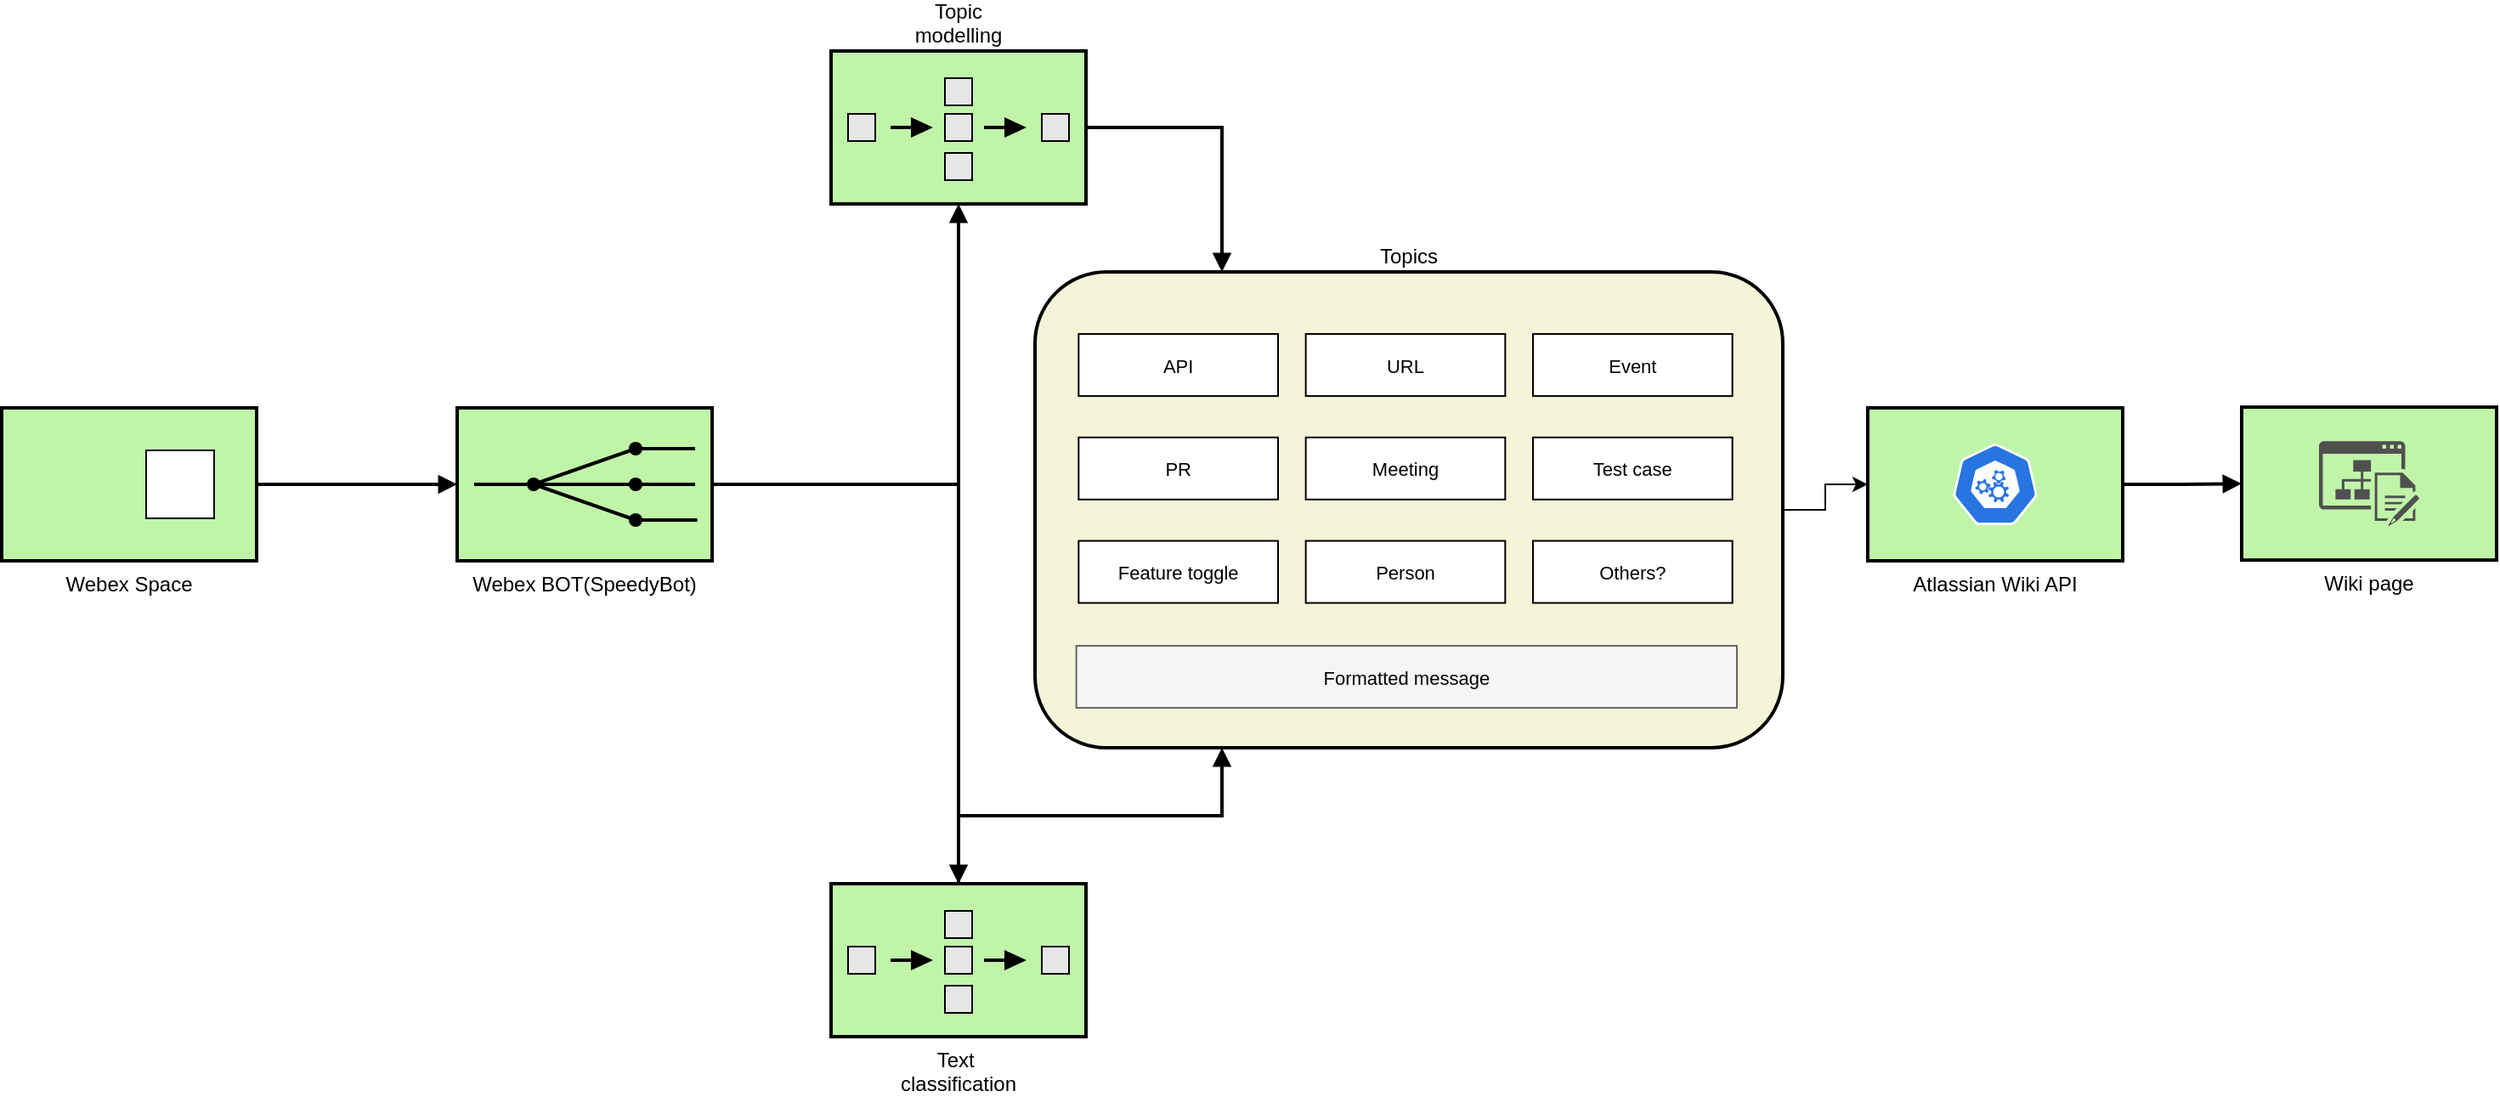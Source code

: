 <mxfile version="24.1.0" type="github">
  <diagram name="Page-1" id="74b105a0-9070-1c63-61bc-23e55f88626e">
    <mxGraphModel dx="2496" dy="1444" grid="1" gridSize="10" guides="1" tooltips="1" connect="1" arrows="1" fold="1" page="1" pageScale="1.5" pageWidth="1169" pageHeight="826" background="none" math="0" shadow="0">
      <root>
        <mxCell id="0" style=";html=1;" />
        <mxCell id="1" style=";html=1;" parent="0" />
        <mxCell id="10b056a9c633e61c-19" style="edgeStyle=orthogonalEdgeStyle;rounded=0;html=1;endArrow=block;endFill=1;jettySize=auto;orthogonalLoop=1;strokeWidth=2;startArrow=none;startFill=0;" parent="1" source="10b056a9c633e61c-2" target="OXvvBqYcgBK15INRSdvP-29" edge="1">
          <mxGeometry relative="1" as="geometry">
            <Array as="points">
              <mxPoint x="735" y="635" />
            </Array>
            <mxPoint x="735" y="430" as="targetPoint" />
          </mxGeometry>
        </mxCell>
        <mxCell id="10b056a9c633e61c-21" style="edgeStyle=orthogonalEdgeStyle;rounded=0;html=1;endArrow=block;endFill=1;jettySize=auto;orthogonalLoop=1;strokeWidth=2;startArrow=none;startFill=0;entryX=0.5;entryY=0;entryDx=0;entryDy=0;entryPerimeter=0;" parent="1" source="10b056a9c633e61c-2" target="10b056a9c633e61c-14" edge="1">
          <mxGeometry relative="1" as="geometry">
            <Array as="points">
              <mxPoint x="735" y="635" />
            </Array>
          </mxGeometry>
        </mxCell>
        <mxCell id="10b056a9c633e61c-2" value="Webex BOT(SpeedyBot)" style="strokeWidth=2;dashed=0;align=center;fontSize=12;fillColor=#c0f5a9;verticalLabelPosition=bottom;verticalAlign=top;shape=mxgraph.eip.recipient_list;" parent="1" vertex="1">
          <mxGeometry x="440" y="590" width="150" height="90" as="geometry" />
        </mxCell>
        <mxCell id="10b056a9c633e61c-17" style="edgeStyle=orthogonalEdgeStyle;rounded=0;html=1;endArrow=block;endFill=1;jettySize=auto;orthogonalLoop=1;strokeWidth=2;startArrow=none;startFill=0;entryX=0;entryY=0.5;entryDx=0;entryDy=0;entryPerimeter=0;" parent="1" source="10b056a9c633e61c-4" target="10b056a9c633e61c-2" edge="1">
          <mxGeometry relative="1" as="geometry">
            <mxPoint x="382" y="635" as="targetPoint" />
          </mxGeometry>
        </mxCell>
        <mxCell id="10b056a9c633e61c-4" value="Webex Space" style="strokeWidth=2;dashed=0;align=center;fontSize=12;shape=rect;verticalLabelPosition=bottom;verticalAlign=top;fillColor=#c0f5a9" parent="1" vertex="1">
          <mxGeometry x="172" y="590" width="150" height="90" as="geometry" />
        </mxCell>
        <mxCell id="10b056a9c633e61c-5" value="" style="strokeWidth=1;dashed=0;align=center;fontSize=8;shape=rect;fillColor=#ffffff;strokeColor=#000000;" parent="10b056a9c633e61c-4" vertex="1">
          <mxGeometry x="85" y="25" width="40" height="40" as="geometry" />
        </mxCell>
        <mxCell id="10b056a9c633e61c-22" style="edgeStyle=orthogonalEdgeStyle;rounded=0;html=1;endArrow=block;endFill=1;jettySize=auto;orthogonalLoop=1;strokeWidth=2;startArrow=none;startFill=0;entryX=0.25;entryY=0;entryDx=0;entryDy=0;exitX=1;exitY=0.5;exitDx=0;exitDy=0;exitPerimeter=0;" parent="1" source="OXvvBqYcgBK15INRSdvP-29" target="OXvvBqYcgBK15INRSdvP-6" edge="1">
          <mxGeometry relative="1" as="geometry">
            <mxPoint x="735" y="430" as="sourcePoint" />
            <mxPoint x="1192" y="415" as="targetPoint" />
          </mxGeometry>
        </mxCell>
        <mxCell id="10b056a9c633e61c-23" style="edgeStyle=orthogonalEdgeStyle;rounded=0;html=1;endArrow=block;endFill=1;jettySize=auto;orthogonalLoop=1;strokeWidth=2;startArrow=none;startFill=0;entryX=0;entryY=0.5;entryDx=0;entryDy=0;" parent="1" source="10b056a9c633e61c-8" target="OXvvBqYcgBK15INRSdvP-24" edge="1">
          <mxGeometry relative="1" as="geometry">
            <mxPoint x="1500" y="525" as="targetPoint" />
          </mxGeometry>
        </mxCell>
        <mxCell id="10b056a9c633e61c-24" style="edgeStyle=orthogonalEdgeStyle;rounded=0;html=1;endArrow=block;endFill=1;jettySize=auto;orthogonalLoop=1;strokeWidth=2;startArrow=none;startFill=0;entryX=0.25;entryY=1;entryDx=0;entryDy=0;" parent="1" source="10b056a9c633e61c-14" target="OXvvBqYcgBK15INRSdvP-6" edge="1">
          <mxGeometry relative="1" as="geometry">
            <mxPoint x="1192" y="885" as="targetPoint" />
          </mxGeometry>
        </mxCell>
        <mxCell id="10b056a9c633e61c-14" value="Text &#xa;classification" style="strokeWidth=2;dashed=0;align=center;fontSize=12;fillColor=#c0f5a9;verticalLabelPosition=bottom;verticalAlign=top;shape=mxgraph.eip.composed_message_processor;" parent="1" vertex="1">
          <mxGeometry x="660" y="870" width="150" height="90" as="geometry" />
        </mxCell>
        <mxCell id="OXvvBqYcgBK15INRSdvP-28" style="edgeStyle=orthogonalEdgeStyle;rounded=0;orthogonalLoop=1;jettySize=auto;html=1;exitX=1;exitY=0.5;exitDx=0;exitDy=0;" edge="1" parent="1" source="OXvvBqYcgBK15INRSdvP-6" target="10b056a9c633e61c-8">
          <mxGeometry relative="1" as="geometry" />
        </mxCell>
        <mxCell id="OXvvBqYcgBK15INRSdvP-6" value="Topics" style="strokeWidth=2;dashed=0;align=center;fontSize=12;shape=rect;verticalLabelPosition=top;verticalAlign=bottom;fillColor=#F5F4D8;labelPosition=center;rounded=1;shadow=0;" vertex="1" parent="1">
          <mxGeometry x="780" y="510" width="440" height="280" as="geometry" />
        </mxCell>
        <mxCell id="OXvvBqYcgBK15INRSdvP-8" value="API" style="strokeWidth=1;dashed=0;align=center;fontSize=11;shape=rect;fillColor=#ffffff;strokeColor=#000000;" vertex="1" parent="OXvvBqYcgBK15INRSdvP-6">
          <mxGeometry x="25.66" y="36.522" width="117.34" height="36.522" as="geometry" />
        </mxCell>
        <mxCell id="OXvvBqYcgBK15INRSdvP-9" value="URL" style="strokeWidth=1;dashed=0;align=center;fontSize=11;shape=rect;fillColor=#ffffff;strokeColor=#000000;" vertex="1" parent="OXvvBqYcgBK15INRSdvP-6">
          <mxGeometry x="159.33" y="36.522" width="117.34" height="36.522" as="geometry" />
        </mxCell>
        <mxCell id="OXvvBqYcgBK15INRSdvP-10" value="Event" style="strokeWidth=1;dashed=0;align=center;fontSize=11;shape=rect;fillColor=#ffffff;strokeColor=#000000;" vertex="1" parent="OXvvBqYcgBK15INRSdvP-6">
          <mxGeometry x="293.0" y="36.522" width="117.34" height="36.522" as="geometry" />
        </mxCell>
        <mxCell id="OXvvBqYcgBK15INRSdvP-13" value="Test case" style="strokeWidth=1;dashed=0;align=center;fontSize=11;shape=rect;fillColor=#ffffff;strokeColor=#000000;" vertex="1" parent="OXvvBqYcgBK15INRSdvP-6">
          <mxGeometry x="293.0" y="97.391" width="117.34" height="36.522" as="geometry" />
        </mxCell>
        <mxCell id="OXvvBqYcgBK15INRSdvP-14" value="Meeting" style="strokeWidth=1;dashed=0;align=center;fontSize=11;shape=rect;fillColor=#ffffff;strokeColor=#000000;" vertex="1" parent="OXvvBqYcgBK15INRSdvP-6">
          <mxGeometry x="159.33" y="97.391" width="117.34" height="36.522" as="geometry" />
        </mxCell>
        <mxCell id="OXvvBqYcgBK15INRSdvP-15" value="PR" style="strokeWidth=1;dashed=0;align=center;fontSize=11;shape=rect;fillColor=#ffffff;strokeColor=#000000;" vertex="1" parent="OXvvBqYcgBK15INRSdvP-6">
          <mxGeometry x="25.66" y="97.391" width="117.34" height="36.522" as="geometry" />
        </mxCell>
        <mxCell id="OXvvBqYcgBK15INRSdvP-16" value="Others?" style="strokeWidth=1;dashed=0;align=center;fontSize=11;shape=rect;fillColor=#ffffff;strokeColor=#000000;" vertex="1" parent="OXvvBqYcgBK15INRSdvP-6">
          <mxGeometry x="293.0" y="158.261" width="117.34" height="36.522" as="geometry" />
        </mxCell>
        <mxCell id="OXvvBqYcgBK15INRSdvP-17" value="Person" style="strokeWidth=1;dashed=0;align=center;fontSize=11;shape=rect;fillColor=#ffffff;strokeColor=#000000;" vertex="1" parent="OXvvBqYcgBK15INRSdvP-6">
          <mxGeometry x="159.33" y="158.261" width="117.34" height="36.522" as="geometry" />
        </mxCell>
        <mxCell id="OXvvBqYcgBK15INRSdvP-18" value="Feature toggle" style="strokeWidth=1;dashed=0;align=center;fontSize=11;shape=rect;fillColor=#ffffff;strokeColor=#000000;" vertex="1" parent="OXvvBqYcgBK15INRSdvP-6">
          <mxGeometry x="25.66" y="158.261" width="117.34" height="36.522" as="geometry" />
        </mxCell>
        <mxCell id="OXvvBqYcgBK15INRSdvP-31" value="Formatted message" style="strokeWidth=1;dashed=0;align=center;fontSize=11;shape=rect;fillColor=#f5f5f5;strokeColor=#666666;fontColor=#030303;" vertex="1" parent="OXvvBqYcgBK15INRSdvP-6">
          <mxGeometry x="24.33" y="220" width="388.67" height="36.52" as="geometry" />
        </mxCell>
        <mxCell id="OXvvBqYcgBK15INRSdvP-25" value="" style="group" vertex="1" connectable="0" parent="1">
          <mxGeometry x="1270" y="590" width="150" height="90" as="geometry" />
        </mxCell>
        <mxCell id="10b056a9c633e61c-8" value="Atlassian Wiki API" style="strokeWidth=2;dashed=0;align=center;fontSize=12;shape=rect;verticalLabelPosition=bottom;verticalAlign=top;fillColor=#c0f5a9" parent="OXvvBqYcgBK15INRSdvP-25" vertex="1">
          <mxGeometry width="150" height="90" as="geometry" />
        </mxCell>
        <mxCell id="OXvvBqYcgBK15INRSdvP-22" value="" style="aspect=fixed;sketch=0;html=1;dashed=0;whitespace=wrap;fillColor=#2875E2;strokeColor=#ffffff;points=[[0.005,0.63,0],[0.1,0.2,0],[0.9,0.2,0],[0.5,0,0],[0.995,0.63,0],[0.72,0.99,0],[0.5,1,0],[0.28,0.99,0]];shape=mxgraph.kubernetes.icon2;prIcon=api" vertex="1" parent="OXvvBqYcgBK15INRSdvP-25">
          <mxGeometry x="50" y="21" width="50" height="48" as="geometry" />
        </mxCell>
        <mxCell id="OXvvBqYcgBK15INRSdvP-26" value="" style="group" vertex="1" connectable="0" parent="1">
          <mxGeometry x="1490" y="589.57" width="150" height="90" as="geometry" />
        </mxCell>
        <mxCell id="OXvvBqYcgBK15INRSdvP-27" value="" style="group" vertex="1" connectable="0" parent="OXvvBqYcgBK15INRSdvP-26">
          <mxGeometry width="150" height="90" as="geometry" />
        </mxCell>
        <mxCell id="OXvvBqYcgBK15INRSdvP-24" value="Wiki page" style="strokeWidth=2;dashed=0;align=center;fontSize=12;shape=rect;verticalLabelPosition=bottom;verticalAlign=top;fillColor=#c0f5a9" vertex="1" parent="OXvvBqYcgBK15INRSdvP-27">
          <mxGeometry width="150" height="90" as="geometry" />
        </mxCell>
        <mxCell id="OXvvBqYcgBK15INRSdvP-23" value="" style="sketch=0;pointerEvents=1;shadow=0;dashed=0;html=1;strokeColor=none;fillColor=#505050;labelPosition=center;verticalLabelPosition=bottom;verticalAlign=top;outlineConnect=0;align=center;shape=mxgraph.office.sites.wiki_site;" vertex="1" parent="OXvvBqYcgBK15INRSdvP-27">
          <mxGeometry x="45.5" y="20" width="59" height="50" as="geometry" />
        </mxCell>
        <mxCell id="OXvvBqYcgBK15INRSdvP-29" value="Topic&#xa;modelling" style="strokeWidth=2;dashed=0;align=center;fontSize=12;fillColor=#c0f5a9;verticalLabelPosition=top;verticalAlign=bottom;shape=mxgraph.eip.composed_message_processor;labelPosition=center;" vertex="1" parent="1">
          <mxGeometry x="660" y="380" width="150" height="90" as="geometry" />
        </mxCell>
      </root>
    </mxGraphModel>
  </diagram>
</mxfile>
